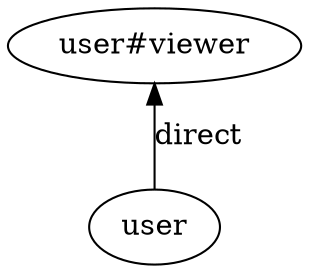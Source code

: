 digraph {
graph [
rankdir=BT
];

// Node definitions.
0 [label=user];
1 [label="user#viewer"];

// Edge definitions.
0 -> 1 [label=direct];
}